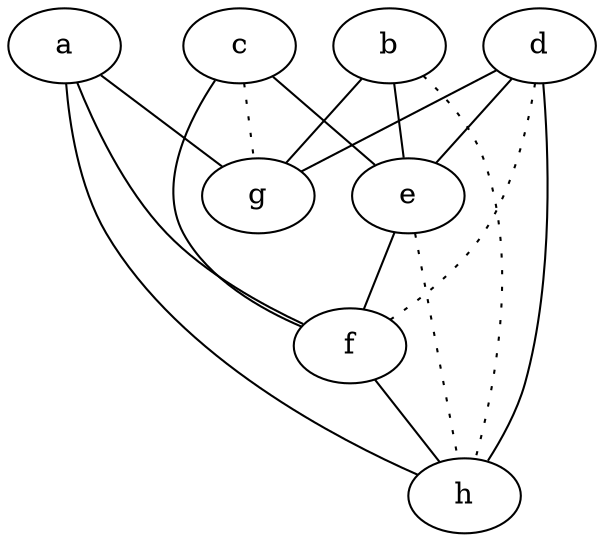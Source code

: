 graph {
a -- f;
a -- g;
a -- h;
b -- e;
b -- g;
b -- h [style=dotted];
c -- e;
c -- f;
c -- g [style=dotted];
d -- e;
d -- f [style=dotted];
d -- g;
d -- h;
e -- f;
e -- h [style=dotted];
f -- h;
}
